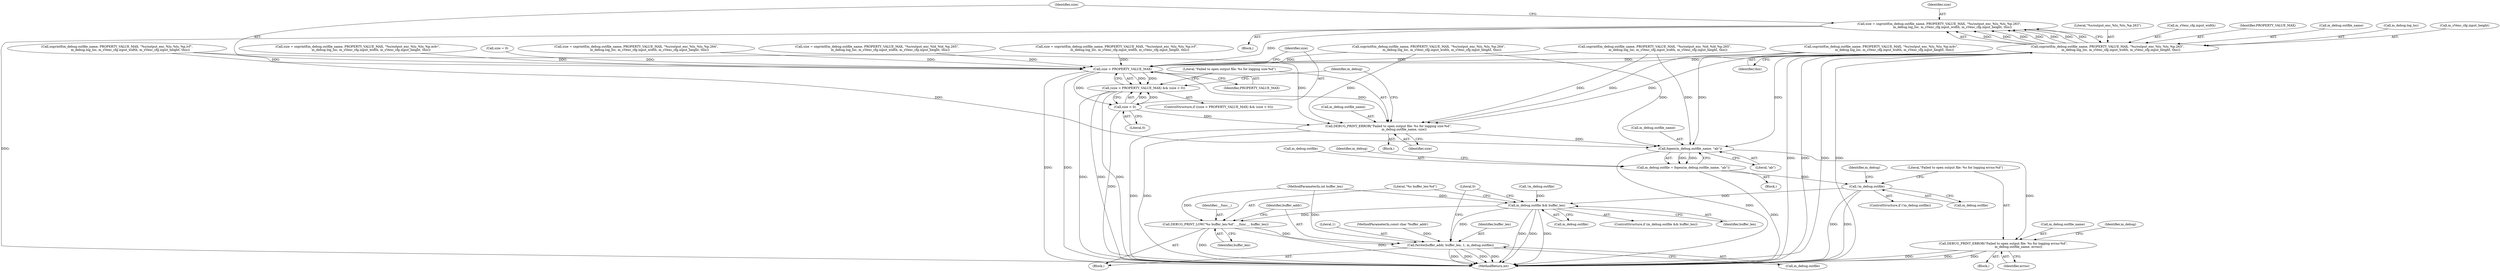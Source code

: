 digraph "0_Android_7558d03e6498e970b761aa44fff6b2c659202d95_5@API" {
"1000207" [label="(Call,size = snprintf(m_debug.outfile_name, PROPERTY_VALUE_MAX, \"%s/output_enc_%lu_%lu_%p.263\",\n                           m_debug.log_loc, m_sVenc_cfg.input_width, m_sVenc_cfg.input_height, this))"];
"1000209" [label="(Call,snprintf(m_debug.outfile_name, PROPERTY_VALUE_MAX, \"%s/output_enc_%lu_%lu_%p.263\",\n                           m_debug.log_loc, m_sVenc_cfg.input_width, m_sVenc_cfg.input_height, this))"];
"1000253" [label="(Call,size > PROPERTY_VALUE_MAX)"];
"1000252" [label="(Call,(size > PROPERTY_VALUE_MAX) && (size < 0))"];
"1000256" [label="(Call,size < 0)"];
"1000260" [label="(Call,DEBUG_PRINT_ERROR(\"Failed to open output file: %s for logging size:%d\",\n                                m_debug.outfile_name, size))"];
"1000270" [label="(Call,fopen(m_debug.outfile_name, \"ab\"))"];
"1000266" [label="(Call,m_debug.outfile = fopen(m_debug.outfile_name, \"ab\"))"];
"1000276" [label="(Call,!m_debug.outfile)"];
"1000298" [label="(Call,m_debug.outfile && buffer_len)"];
"1000304" [label="(Call,DEBUG_PRINT_LOW(\"%s buffer_len:%d\", __func__, buffer_len))"];
"1000308" [label="(Call,fwrite(buffer_addr, buffer_len, 1, m_debug.outfile))"];
"1000281" [label="(Call,DEBUG_PRINT_ERROR(\"Failed to open output file: %s for logging errno:%d\",\n                               m_debug.outfile_name, errno))"];
"1000214" [label="(Literal,\"%s/output_enc_%lu_%lu_%p.263\")"];
"1000306" [label="(Identifier,__func__)"];
"1000218" [label="(Call,m_sVenc_cfg.input_width)"];
"1000253" [label="(Call,size > PROPERTY_VALUE_MAX)"];
"1000255" [label="(Identifier,PROPERTY_VALUE_MAX)"];
"1000183" [label="(Call,snprintf(m_debug.outfile_name, PROPERTY_VALUE_MAX, \"%s/output_enc_%ld_%ld_%p.265\",\n                           m_debug.log_loc, m_sVenc_cfg.input_width, m_sVenc_cfg.input_height, this))"];
"1000213" [label="(Identifier,PROPERTY_VALUE_MAX)"];
"1000274" [label="(Literal,\"ab\")"];
"1000129" [label="(Call,size = snprintf(m_debug.outfile_name, PROPERTY_VALUE_MAX, \"%s/output_enc_%lu_%lu_%p.m4v\",\n                           m_debug.log_loc, m_sVenc_cfg.input_width, m_sVenc_cfg.input_height, this))"];
"1000267" [label="(Call,m_debug.outfile)"];
"1000271" [label="(Call,m_debug.outfile_name)"];
"1000297" [label="(ControlStructure,if (m_debug.outfile && buffer_len))"];
"1000119" [label="(Call,size = 0)"];
"1000251" [label="(ControlStructure,if ((size > PROPERTY_VALUE_MAX) && (size < 0)))"];
"1000113" [label="(Call,!m_debug.outfile)"];
"1000254" [label="(Identifier,size)"];
"1000310" [label="(Identifier,buffer_len)"];
"1000207" [label="(Call,size = snprintf(m_debug.outfile_name, PROPERTY_VALUE_MAX, \"%s/output_enc_%lu_%lu_%p.263\",\n                           m_debug.log_loc, m_sVenc_cfg.input_width, m_sVenc_cfg.input_height, this))"];
"1000311" [label="(Literal,1)"];
"1000265" [label="(Identifier,size)"];
"1000317" [label="(MethodReturn,int)"];
"1000282" [label="(Literal,\"Failed to open output file: %s for logging errno:%d\")"];
"1000286" [label="(Identifier,errno)"];
"1000208" [label="(Identifier,size)"];
"1000268" [label="(Identifier,m_debug)"];
"1000300" [label="(Identifier,m_debug)"];
"1000235" [label="(Call,snprintf(m_debug.outfile_name, PROPERTY_VALUE_MAX, \"%s/output_enc_%lu_%lu_%p.ivf\",\n                           m_debug.log_loc, m_sVenc_cfg.input_width, m_sVenc_cfg.input_height, this))"];
"1000298" [label="(Call,m_debug.outfile && buffer_len)"];
"1000307" [label="(Identifier,buffer_len)"];
"1000266" [label="(Call,m_debug.outfile = fopen(m_debug.outfile_name, \"ab\"))"];
"1000258" [label="(Literal,0)"];
"1000283" [label="(Call,m_debug.outfile_name)"];
"1000224" [label="(Identifier,this)"];
"1000262" [label="(Call,m_debug.outfile_name)"];
"1000157" [label="(Call,snprintf(m_debug.outfile_name, PROPERTY_VALUE_MAX, \"%s/output_enc_%lu_%lu_%p.264\",\n                           m_debug.log_loc, m_sVenc_cfg.input_width, m_sVenc_cfg.input_height, this))"];
"1000281" [label="(Call,DEBUG_PRINT_ERROR(\"Failed to open output file: %s for logging errno:%d\",\n                               m_debug.outfile_name, errno))"];
"1000210" [label="(Call,m_debug.outfile_name)"];
"1000256" [label="(Call,size < 0)"];
"1000312" [label="(Call,m_debug.outfile)"];
"1000276" [label="(Call,!m_debug.outfile)"];
"1000155" [label="(Call,size = snprintf(m_debug.outfile_name, PROPERTY_VALUE_MAX, \"%s/output_enc_%lu_%lu_%p.264\",\n                           m_debug.log_loc, m_sVenc_cfg.input_width, m_sVenc_cfg.input_height, this))"];
"1000206" [label="(Block,)"];
"1000102" [label="(MethodParameterIn,int buffer_len)"];
"1000270" [label="(Call,fopen(m_debug.outfile_name, \"ab\"))"];
"1000303" [label="(Block,)"];
"1000260" [label="(Call,DEBUG_PRINT_ERROR(\"Failed to open output file: %s for logging size:%d\",\n                                m_debug.outfile_name, size))"];
"1000280" [label="(Block,)"];
"1000117" [label="(Block,)"];
"1000215" [label="(Call,m_debug.log_loc)"];
"1000252" [label="(Call,(size > PROPERTY_VALUE_MAX) && (size < 0))"];
"1000181" [label="(Call,size = snprintf(m_debug.outfile_name, PROPERTY_VALUE_MAX, \"%s/output_enc_%ld_%ld_%p.265\",\n                           m_debug.log_loc, m_sVenc_cfg.input_width, m_sVenc_cfg.input_height, this))"];
"1000302" [label="(Identifier,buffer_len)"];
"1000233" [label="(Call,size = snprintf(m_debug.outfile_name, PROPERTY_VALUE_MAX, \"%s/output_enc_%lu_%lu_%p.ivf\",\n                           m_debug.log_loc, m_sVenc_cfg.input_width, m_sVenc_cfg.input_height, this))"];
"1000308" [label="(Call,fwrite(buffer_addr, buffer_len, 1, m_debug.outfile))"];
"1000209" [label="(Call,snprintf(m_debug.outfile_name, PROPERTY_VALUE_MAX, \"%s/output_enc_%lu_%lu_%p.263\",\n                           m_debug.log_loc, m_sVenc_cfg.input_width, m_sVenc_cfg.input_height, this))"];
"1000299" [label="(Call,m_debug.outfile)"];
"1000304" [label="(Call,DEBUG_PRINT_LOW(\"%s buffer_len:%d\", __func__, buffer_len))"];
"1000275" [label="(ControlStructure,if (!m_debug.outfile))"];
"1000259" [label="(Block,)"];
"1000278" [label="(Identifier,m_debug)"];
"1000261" [label="(Literal,\"Failed to open output file: %s for logging size:%d\")"];
"1000257" [label="(Identifier,size)"];
"1000131" [label="(Call,snprintf(m_debug.outfile_name, PROPERTY_VALUE_MAX, \"%s/output_enc_%lu_%lu_%p.m4v\",\n                           m_debug.log_loc, m_sVenc_cfg.input_width, m_sVenc_cfg.input_height, this))"];
"1000305" [label="(Literal,\"%s buffer_len:%d\")"];
"1000101" [label="(MethodParameterIn,const char *buffer_addr)"];
"1000290" [label="(Identifier,m_debug)"];
"1000221" [label="(Call,m_sVenc_cfg.input_height)"];
"1000316" [label="(Literal,0)"];
"1000277" [label="(Call,m_debug.outfile)"];
"1000309" [label="(Identifier,buffer_addr)"];
"1000207" -> "1000206"  [label="AST: "];
"1000207" -> "1000209"  [label="CFG: "];
"1000208" -> "1000207"  [label="AST: "];
"1000209" -> "1000207"  [label="AST: "];
"1000254" -> "1000207"  [label="CFG: "];
"1000207" -> "1000317"  [label="DDG: "];
"1000209" -> "1000207"  [label="DDG: "];
"1000209" -> "1000207"  [label="DDG: "];
"1000209" -> "1000207"  [label="DDG: "];
"1000209" -> "1000207"  [label="DDG: "];
"1000209" -> "1000207"  [label="DDG: "];
"1000209" -> "1000207"  [label="DDG: "];
"1000209" -> "1000207"  [label="DDG: "];
"1000207" -> "1000253"  [label="DDG: "];
"1000209" -> "1000224"  [label="CFG: "];
"1000210" -> "1000209"  [label="AST: "];
"1000213" -> "1000209"  [label="AST: "];
"1000214" -> "1000209"  [label="AST: "];
"1000215" -> "1000209"  [label="AST: "];
"1000218" -> "1000209"  [label="AST: "];
"1000221" -> "1000209"  [label="AST: "];
"1000224" -> "1000209"  [label="AST: "];
"1000209" -> "1000317"  [label="DDG: "];
"1000209" -> "1000317"  [label="DDG: "];
"1000209" -> "1000317"  [label="DDG: "];
"1000209" -> "1000317"  [label="DDG: "];
"1000209" -> "1000253"  [label="DDG: "];
"1000209" -> "1000260"  [label="DDG: "];
"1000209" -> "1000270"  [label="DDG: "];
"1000253" -> "1000252"  [label="AST: "];
"1000253" -> "1000255"  [label="CFG: "];
"1000254" -> "1000253"  [label="AST: "];
"1000255" -> "1000253"  [label="AST: "];
"1000257" -> "1000253"  [label="CFG: "];
"1000252" -> "1000253"  [label="CFG: "];
"1000253" -> "1000317"  [label="DDG: "];
"1000253" -> "1000317"  [label="DDG: "];
"1000253" -> "1000252"  [label="DDG: "];
"1000253" -> "1000252"  [label="DDG: "];
"1000181" -> "1000253"  [label="DDG: "];
"1000129" -> "1000253"  [label="DDG: "];
"1000119" -> "1000253"  [label="DDG: "];
"1000233" -> "1000253"  [label="DDG: "];
"1000155" -> "1000253"  [label="DDG: "];
"1000183" -> "1000253"  [label="DDG: "];
"1000235" -> "1000253"  [label="DDG: "];
"1000157" -> "1000253"  [label="DDG: "];
"1000131" -> "1000253"  [label="DDG: "];
"1000253" -> "1000256"  [label="DDG: "];
"1000253" -> "1000260"  [label="DDG: "];
"1000252" -> "1000251"  [label="AST: "];
"1000252" -> "1000256"  [label="CFG: "];
"1000256" -> "1000252"  [label="AST: "];
"1000261" -> "1000252"  [label="CFG: "];
"1000268" -> "1000252"  [label="CFG: "];
"1000252" -> "1000317"  [label="DDG: "];
"1000252" -> "1000317"  [label="DDG: "];
"1000252" -> "1000317"  [label="DDG: "];
"1000256" -> "1000252"  [label="DDG: "];
"1000256" -> "1000252"  [label="DDG: "];
"1000256" -> "1000258"  [label="CFG: "];
"1000257" -> "1000256"  [label="AST: "];
"1000258" -> "1000256"  [label="AST: "];
"1000256" -> "1000317"  [label="DDG: "];
"1000256" -> "1000260"  [label="DDG: "];
"1000260" -> "1000259"  [label="AST: "];
"1000260" -> "1000265"  [label="CFG: "];
"1000261" -> "1000260"  [label="AST: "];
"1000262" -> "1000260"  [label="AST: "];
"1000265" -> "1000260"  [label="AST: "];
"1000268" -> "1000260"  [label="CFG: "];
"1000260" -> "1000317"  [label="DDG: "];
"1000260" -> "1000317"  [label="DDG: "];
"1000131" -> "1000260"  [label="DDG: "];
"1000183" -> "1000260"  [label="DDG: "];
"1000157" -> "1000260"  [label="DDG: "];
"1000235" -> "1000260"  [label="DDG: "];
"1000260" -> "1000270"  [label="DDG: "];
"1000270" -> "1000266"  [label="AST: "];
"1000270" -> "1000274"  [label="CFG: "];
"1000271" -> "1000270"  [label="AST: "];
"1000274" -> "1000270"  [label="AST: "];
"1000266" -> "1000270"  [label="CFG: "];
"1000270" -> "1000317"  [label="DDG: "];
"1000270" -> "1000266"  [label="DDG: "];
"1000270" -> "1000266"  [label="DDG: "];
"1000131" -> "1000270"  [label="DDG: "];
"1000183" -> "1000270"  [label="DDG: "];
"1000157" -> "1000270"  [label="DDG: "];
"1000235" -> "1000270"  [label="DDG: "];
"1000270" -> "1000281"  [label="DDG: "];
"1000266" -> "1000117"  [label="AST: "];
"1000267" -> "1000266"  [label="AST: "];
"1000278" -> "1000266"  [label="CFG: "];
"1000266" -> "1000317"  [label="DDG: "];
"1000266" -> "1000276"  [label="DDG: "];
"1000276" -> "1000275"  [label="AST: "];
"1000276" -> "1000277"  [label="CFG: "];
"1000277" -> "1000276"  [label="AST: "];
"1000282" -> "1000276"  [label="CFG: "];
"1000300" -> "1000276"  [label="CFG: "];
"1000276" -> "1000317"  [label="DDG: "];
"1000276" -> "1000317"  [label="DDG: "];
"1000276" -> "1000298"  [label="DDG: "];
"1000298" -> "1000297"  [label="AST: "];
"1000298" -> "1000299"  [label="CFG: "];
"1000298" -> "1000302"  [label="CFG: "];
"1000299" -> "1000298"  [label="AST: "];
"1000302" -> "1000298"  [label="AST: "];
"1000305" -> "1000298"  [label="CFG: "];
"1000316" -> "1000298"  [label="CFG: "];
"1000298" -> "1000317"  [label="DDG: "];
"1000298" -> "1000317"  [label="DDG: "];
"1000298" -> "1000317"  [label="DDG: "];
"1000113" -> "1000298"  [label="DDG: "];
"1000102" -> "1000298"  [label="DDG: "];
"1000298" -> "1000304"  [label="DDG: "];
"1000298" -> "1000308"  [label="DDG: "];
"1000304" -> "1000303"  [label="AST: "];
"1000304" -> "1000307"  [label="CFG: "];
"1000305" -> "1000304"  [label="AST: "];
"1000306" -> "1000304"  [label="AST: "];
"1000307" -> "1000304"  [label="AST: "];
"1000309" -> "1000304"  [label="CFG: "];
"1000304" -> "1000317"  [label="DDG: "];
"1000304" -> "1000317"  [label="DDG: "];
"1000102" -> "1000304"  [label="DDG: "];
"1000304" -> "1000308"  [label="DDG: "];
"1000308" -> "1000303"  [label="AST: "];
"1000308" -> "1000312"  [label="CFG: "];
"1000309" -> "1000308"  [label="AST: "];
"1000310" -> "1000308"  [label="AST: "];
"1000311" -> "1000308"  [label="AST: "];
"1000312" -> "1000308"  [label="AST: "];
"1000316" -> "1000308"  [label="CFG: "];
"1000308" -> "1000317"  [label="DDG: "];
"1000308" -> "1000317"  [label="DDG: "];
"1000308" -> "1000317"  [label="DDG: "];
"1000308" -> "1000317"  [label="DDG: "];
"1000101" -> "1000308"  [label="DDG: "];
"1000102" -> "1000308"  [label="DDG: "];
"1000281" -> "1000280"  [label="AST: "];
"1000281" -> "1000286"  [label="CFG: "];
"1000282" -> "1000281"  [label="AST: "];
"1000283" -> "1000281"  [label="AST: "];
"1000286" -> "1000281"  [label="AST: "];
"1000290" -> "1000281"  [label="CFG: "];
"1000281" -> "1000317"  [label="DDG: "];
"1000281" -> "1000317"  [label="DDG: "];
"1000281" -> "1000317"  [label="DDG: "];
}
